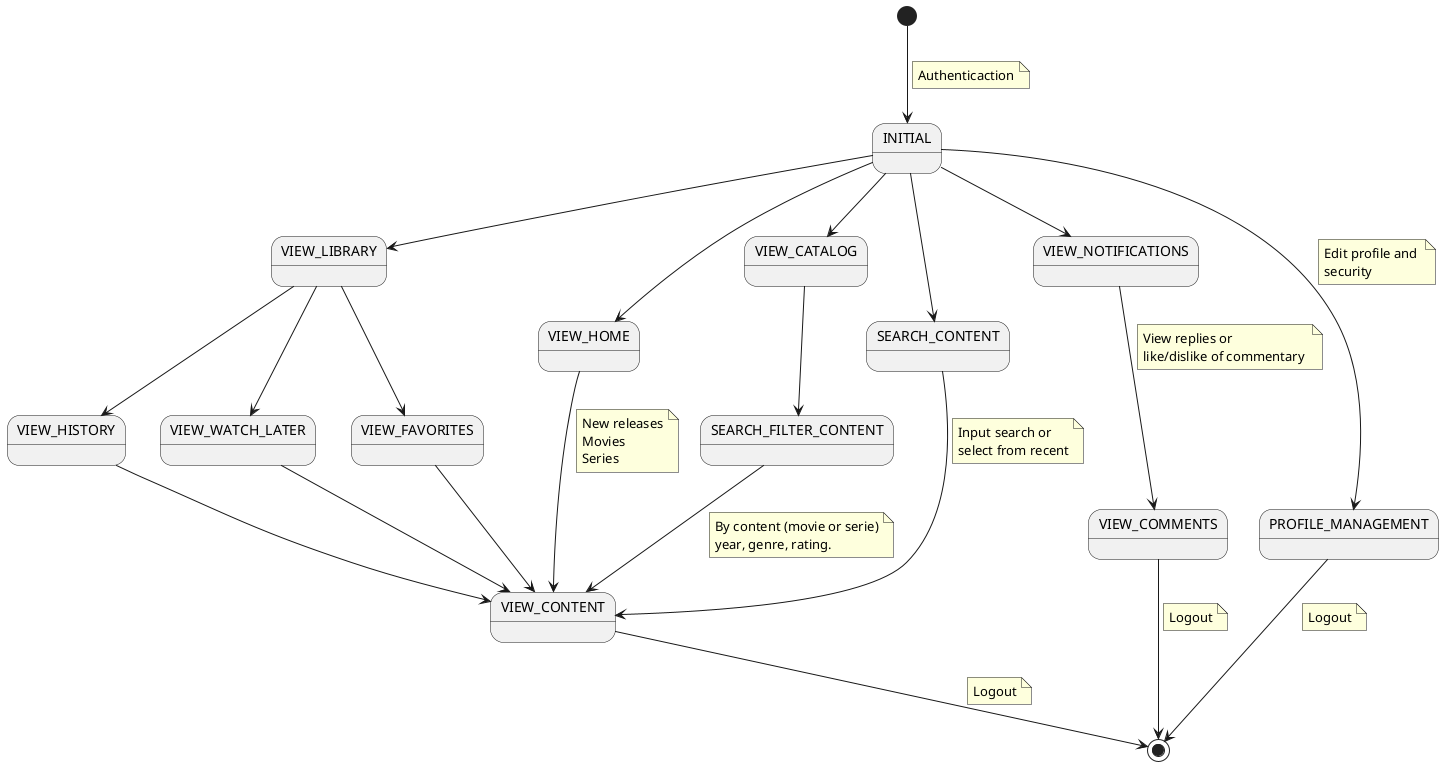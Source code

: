 @startuml use-cases-context
[*] --> INITIAL
note on link
  Authenticaction
end note

INITIAL --> VIEW_HOME
INITIAL --> VIEW_CATALOG
INITIAL --> VIEW_LIBRARY
INITIAL --> VIEW_NOTIFICATIONS
INITIAL --> PROFILE_MANAGEMENT 
note on link
  Edit profile and 
  security  
end note
INITIAL --> SEARCH_CONTENT
SEARCH_CONTENT --> VIEW_CONTENT
note on link
  Input search or
  select from recent
end note

PROFILE_MANAGEMENT --> [*]
note on link
  Logout
end note


VIEW_CATALOG --> SEARCH_FILTER_CONTENT

VIEW_LIBRARY --> VIEW_WATCH_LATER
VIEW_LIBRARY --> VIEW_FAVORITES
VIEW_LIBRARY --> VIEW_HISTORY

VIEW_HOME --> VIEW_CONTENT
note on link
  New releases
  Movies
  Series
end note

VIEW_NOTIFICATIONS --> VIEW_COMMENTS
note on link
  View replies or
  like/dislike of commentary 
end note

VIEW_COMMENTS --> [*]
note on link
  Logout
end note

SEARCH_FILTER_CONTENT --> VIEW_CONTENT
note on link
  By content (movie or serie)
  year, genre, rating.
end note

VIEW_WATCH_LATER --> VIEW_CONTENT
VIEW_FAVORITES --> VIEW_CONTENT
VIEW_HISTORY --> VIEW_CONTENT

VIEW_CONTENT --> [*]
note on link
  Logout
end note
@enduml